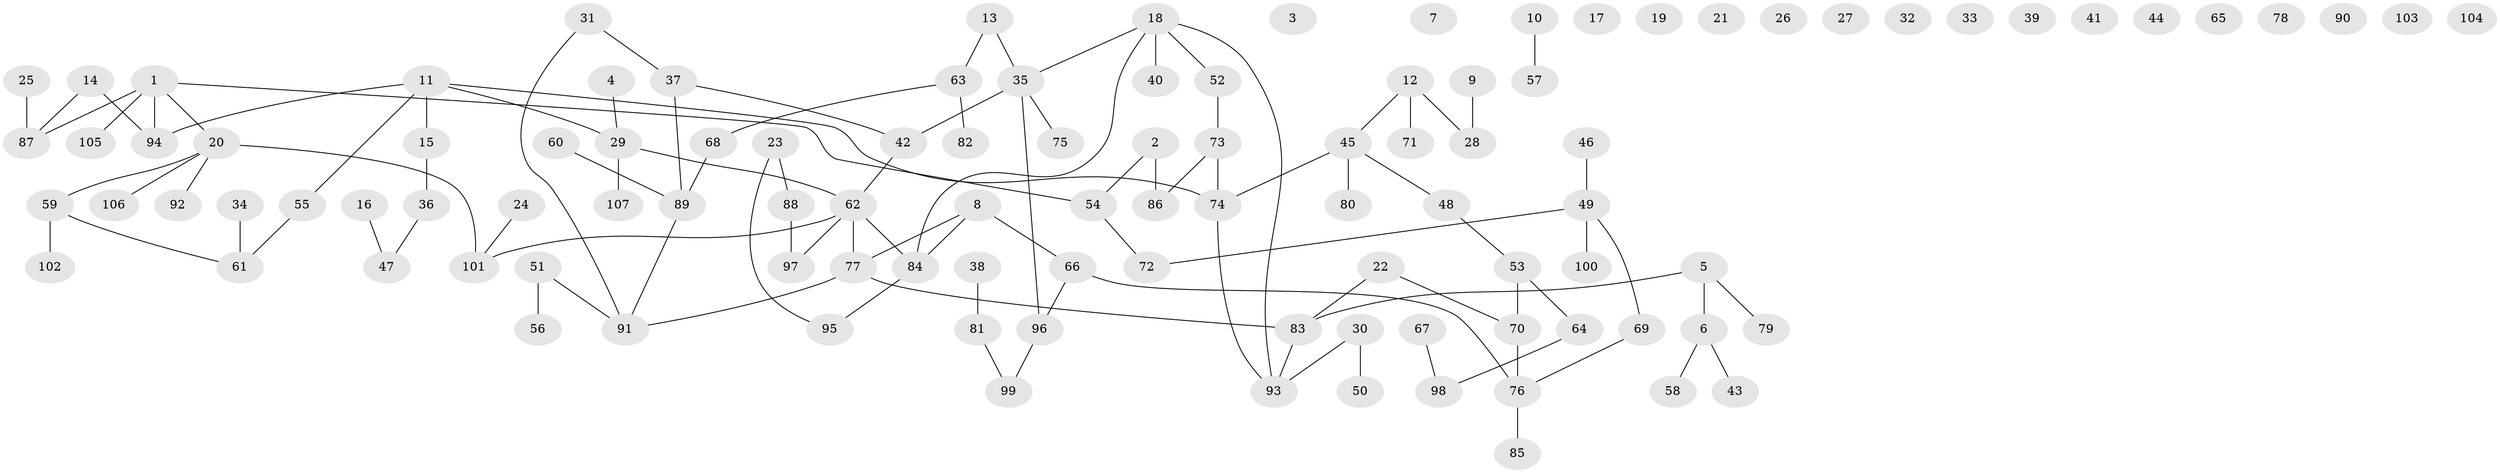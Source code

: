 // coarse degree distribution, {7: 0.04, 2: 0.24, 0: 0.36, 1: 0.22, 8: 0.02, 6: 0.04, 5: 0.04, 4: 0.02, 3: 0.02}
// Generated by graph-tools (version 1.1) at 2025/16/03/04/25 18:16:36]
// undirected, 107 vertices, 105 edges
graph export_dot {
graph [start="1"]
  node [color=gray90,style=filled];
  1;
  2;
  3;
  4;
  5;
  6;
  7;
  8;
  9;
  10;
  11;
  12;
  13;
  14;
  15;
  16;
  17;
  18;
  19;
  20;
  21;
  22;
  23;
  24;
  25;
  26;
  27;
  28;
  29;
  30;
  31;
  32;
  33;
  34;
  35;
  36;
  37;
  38;
  39;
  40;
  41;
  42;
  43;
  44;
  45;
  46;
  47;
  48;
  49;
  50;
  51;
  52;
  53;
  54;
  55;
  56;
  57;
  58;
  59;
  60;
  61;
  62;
  63;
  64;
  65;
  66;
  67;
  68;
  69;
  70;
  71;
  72;
  73;
  74;
  75;
  76;
  77;
  78;
  79;
  80;
  81;
  82;
  83;
  84;
  85;
  86;
  87;
  88;
  89;
  90;
  91;
  92;
  93;
  94;
  95;
  96;
  97;
  98;
  99;
  100;
  101;
  102;
  103;
  104;
  105;
  106;
  107;
  1 -- 20;
  1 -- 54;
  1 -- 87;
  1 -- 94;
  1 -- 105;
  2 -- 54;
  2 -- 86;
  4 -- 29;
  5 -- 6;
  5 -- 79;
  5 -- 83;
  6 -- 43;
  6 -- 58;
  8 -- 66;
  8 -- 77;
  8 -- 84;
  9 -- 28;
  10 -- 57;
  11 -- 15;
  11 -- 29;
  11 -- 55;
  11 -- 74;
  11 -- 94;
  12 -- 28;
  12 -- 45;
  12 -- 71;
  13 -- 35;
  13 -- 63;
  14 -- 87;
  14 -- 94;
  15 -- 36;
  16 -- 47;
  18 -- 35;
  18 -- 40;
  18 -- 52;
  18 -- 84;
  18 -- 93;
  20 -- 59;
  20 -- 92;
  20 -- 101;
  20 -- 106;
  22 -- 70;
  22 -- 83;
  23 -- 88;
  23 -- 95;
  24 -- 101;
  25 -- 87;
  29 -- 62;
  29 -- 107;
  30 -- 50;
  30 -- 93;
  31 -- 37;
  31 -- 91;
  34 -- 61;
  35 -- 42;
  35 -- 75;
  35 -- 96;
  36 -- 47;
  37 -- 42;
  37 -- 89;
  38 -- 81;
  42 -- 62;
  45 -- 48;
  45 -- 74;
  45 -- 80;
  46 -- 49;
  48 -- 53;
  49 -- 69;
  49 -- 72;
  49 -- 100;
  51 -- 56;
  51 -- 91;
  52 -- 73;
  53 -- 64;
  53 -- 70;
  54 -- 72;
  55 -- 61;
  59 -- 61;
  59 -- 102;
  60 -- 89;
  62 -- 77;
  62 -- 84;
  62 -- 97;
  62 -- 101;
  63 -- 68;
  63 -- 82;
  64 -- 98;
  66 -- 76;
  66 -- 96;
  67 -- 98;
  68 -- 89;
  69 -- 76;
  70 -- 76;
  73 -- 74;
  73 -- 86;
  74 -- 93;
  76 -- 85;
  77 -- 83;
  77 -- 91;
  81 -- 99;
  83 -- 93;
  84 -- 95;
  88 -- 97;
  89 -- 91;
  96 -- 99;
}
